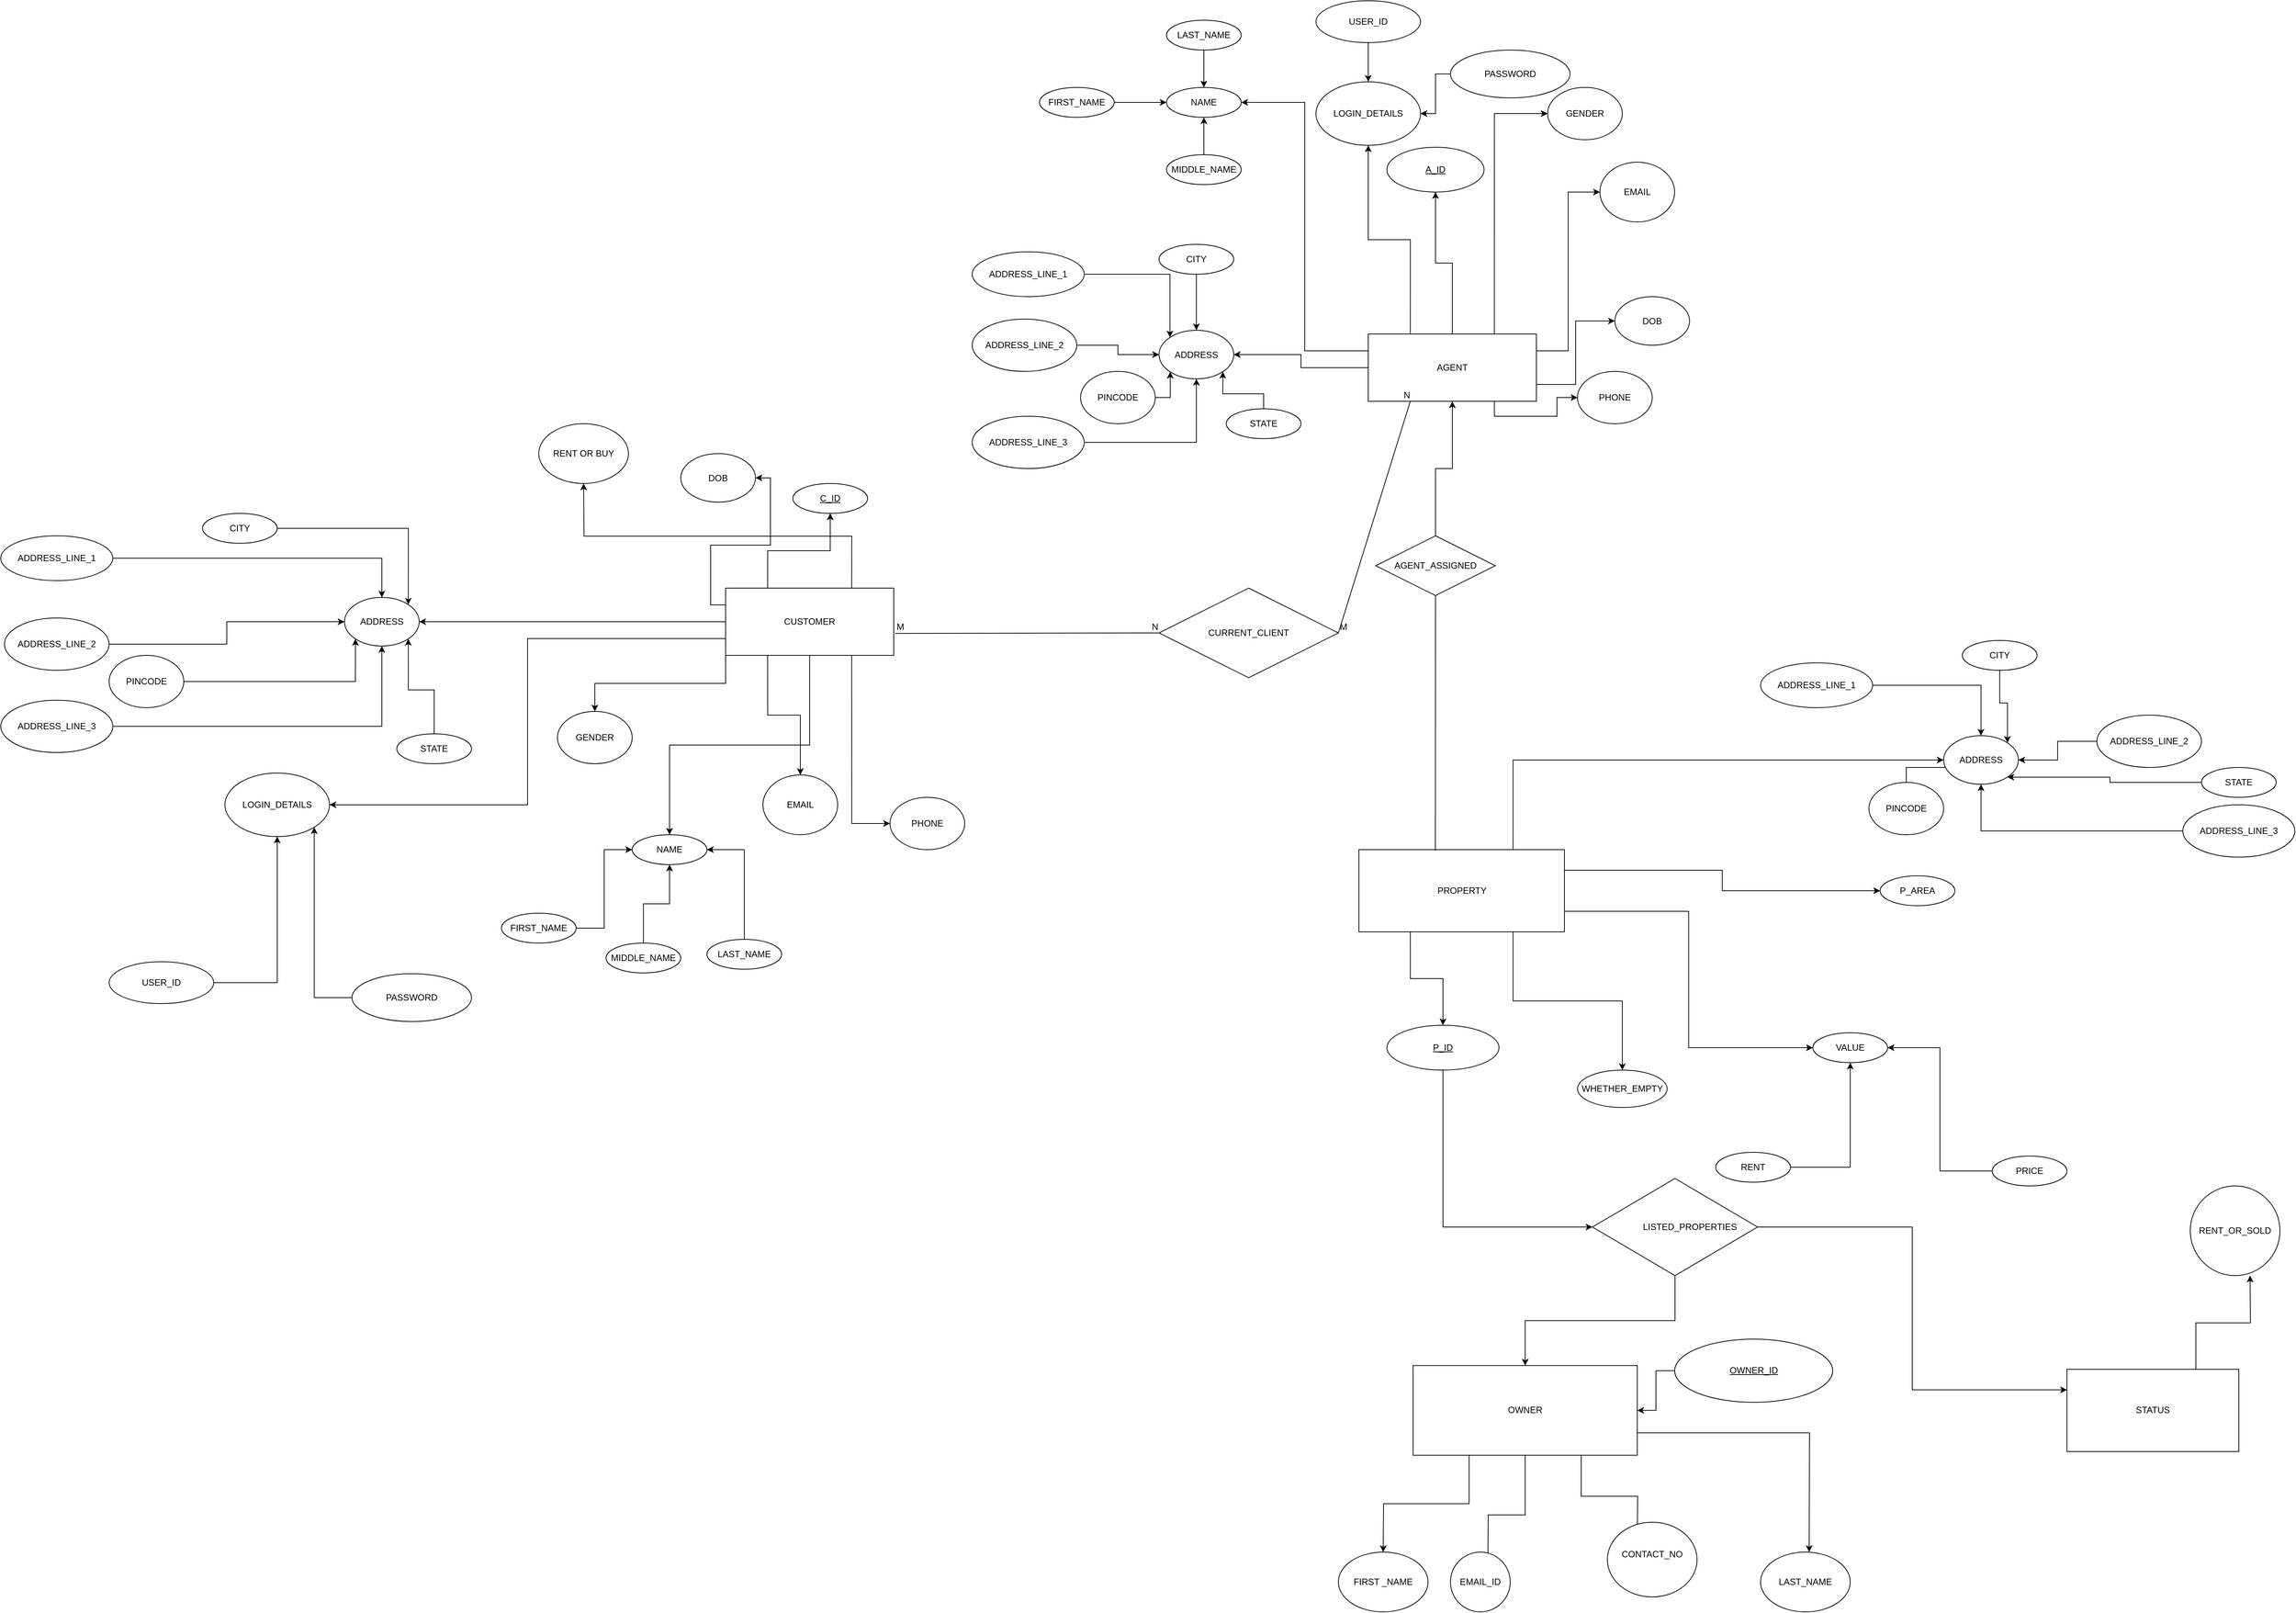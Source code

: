 <mxfile version="21.1.2" type="github">
  <diagram id="R2lEEEUBdFMjLlhIrx00" name="Page-1">
    <mxGraphModel dx="2764" dy="1550" grid="1" gridSize="10" guides="1" tooltips="1" connect="1" arrows="1" fold="1" page="1" pageScale="1" pageWidth="1100" pageHeight="850" math="0" shadow="0" extFonts="Permanent Marker^https://fonts.googleapis.com/css?family=Permanent+Marker">
      <root>
        <mxCell id="0" />
        <mxCell id="1" parent="0" />
        <mxCell id="8MgGUc8JVX6JSV-waokn-9" style="edgeStyle=orthogonalEdgeStyle;rounded=0;orthogonalLoop=1;jettySize=auto;html=1;exitX=0.75;exitY=1;exitDx=0;exitDy=0;entryX=0;entryY=0.5;entryDx=0;entryDy=0;" parent="1" source="EXsFiEfPDIInfz-rMbzo-3" target="EXsFiEfPDIInfz-rMbzo-27" edge="1">
          <mxGeometry relative="1" as="geometry" />
        </mxCell>
        <mxCell id="8MgGUc8JVX6JSV-waokn-10" style="edgeStyle=orthogonalEdgeStyle;rounded=0;orthogonalLoop=1;jettySize=auto;html=1;exitX=0.5;exitY=1;exitDx=0;exitDy=0;entryX=0.5;entryY=0;entryDx=0;entryDy=0;" parent="1" source="EXsFiEfPDIInfz-rMbzo-3" target="hYuhblJGg8dOX8Agt1h2-1" edge="1">
          <mxGeometry relative="1" as="geometry" />
        </mxCell>
        <mxCell id="8MgGUc8JVX6JSV-waokn-12" style="edgeStyle=orthogonalEdgeStyle;rounded=0;orthogonalLoop=1;jettySize=auto;html=1;exitX=0.25;exitY=1;exitDx=0;exitDy=0;entryX=0.5;entryY=0;entryDx=0;entryDy=0;" parent="1" source="EXsFiEfPDIInfz-rMbzo-3" target="EXsFiEfPDIInfz-rMbzo-32" edge="1">
          <mxGeometry relative="1" as="geometry" />
        </mxCell>
        <mxCell id="8MgGUc8JVX6JSV-waokn-13" style="edgeStyle=orthogonalEdgeStyle;rounded=0;orthogonalLoop=1;jettySize=auto;html=1;exitX=0;exitY=1;exitDx=0;exitDy=0;" parent="1" source="EXsFiEfPDIInfz-rMbzo-3" target="EXsFiEfPDIInfz-rMbzo-38" edge="1">
          <mxGeometry relative="1" as="geometry" />
        </mxCell>
        <mxCell id="8MgGUc8JVX6JSV-waokn-14" style="edgeStyle=orthogonalEdgeStyle;rounded=0;orthogonalLoop=1;jettySize=auto;html=1;exitX=0;exitY=0.75;exitDx=0;exitDy=0;entryX=1;entryY=0.5;entryDx=0;entryDy=0;" parent="1" source="EXsFiEfPDIInfz-rMbzo-3" target="EXsFiEfPDIInfz-rMbzo-63" edge="1">
          <mxGeometry relative="1" as="geometry" />
        </mxCell>
        <mxCell id="8MgGUc8JVX6JSV-waokn-15" style="edgeStyle=orthogonalEdgeStyle;rounded=0;orthogonalLoop=1;jettySize=auto;html=1;entryX=1;entryY=0.5;entryDx=0;entryDy=0;" parent="1" source="EXsFiEfPDIInfz-rMbzo-3" target="EXsFiEfPDIInfz-rMbzo-44" edge="1">
          <mxGeometry relative="1" as="geometry" />
        </mxCell>
        <mxCell id="8MgGUc8JVX6JSV-waokn-16" style="edgeStyle=orthogonalEdgeStyle;rounded=0;orthogonalLoop=1;jettySize=auto;html=1;exitX=0;exitY=0.25;exitDx=0;exitDy=0;entryX=1;entryY=0.5;entryDx=0;entryDy=0;" parent="1" source="EXsFiEfPDIInfz-rMbzo-3" target="EXsFiEfPDIInfz-rMbzo-28" edge="1">
          <mxGeometry relative="1" as="geometry" />
        </mxCell>
        <mxCell id="8MgGUc8JVX6JSV-waokn-17" style="edgeStyle=orthogonalEdgeStyle;rounded=0;orthogonalLoop=1;jettySize=auto;html=1;exitX=0.25;exitY=0;exitDx=0;exitDy=0;entryX=0.5;entryY=1;entryDx=0;entryDy=0;" parent="1" source="EXsFiEfPDIInfz-rMbzo-3" target="EXsFiEfPDIInfz-rMbzo-45" edge="1">
          <mxGeometry relative="1" as="geometry" />
        </mxCell>
        <mxCell id="t3Xq9TjTE5SwbGCGPuHj-31" style="edgeStyle=orthogonalEdgeStyle;rounded=0;orthogonalLoop=1;jettySize=auto;html=1;exitX=0.75;exitY=0;exitDx=0;exitDy=0;" parent="1" source="EXsFiEfPDIInfz-rMbzo-3" edge="1">
          <mxGeometry relative="1" as="geometry">
            <mxPoint x="-170" y="130" as="targetPoint" />
          </mxGeometry>
        </mxCell>
        <mxCell id="EXsFiEfPDIInfz-rMbzo-3" value="CUSTOMER" style="whiteSpace=wrap;html=1;align=center;" parent="1" vertex="1">
          <mxGeometry x="20" y="270" width="225" height="90" as="geometry" />
        </mxCell>
        <mxCell id="8MgGUc8JVX6JSV-waokn-20" style="edgeStyle=orthogonalEdgeStyle;rounded=0;orthogonalLoop=1;jettySize=auto;html=1;exitX=0;exitY=0.5;exitDx=0;exitDy=0;entryX=1;entryY=0.5;entryDx=0;entryDy=0;" parent="1" source="EXsFiEfPDIInfz-rMbzo-6" target="EXsFiEfPDIInfz-rMbzo-127" edge="1">
          <mxGeometry relative="1" as="geometry" />
        </mxCell>
        <mxCell id="8MgGUc8JVX6JSV-waokn-23" style="edgeStyle=orthogonalEdgeStyle;rounded=0;orthogonalLoop=1;jettySize=auto;html=1;exitX=0.25;exitY=0;exitDx=0;exitDy=0;" parent="1" source="EXsFiEfPDIInfz-rMbzo-6" target="EXsFiEfPDIInfz-rMbzo-137" edge="1">
          <mxGeometry relative="1" as="geometry" />
        </mxCell>
        <mxCell id="8MgGUc8JVX6JSV-waokn-24" style="edgeStyle=orthogonalEdgeStyle;rounded=0;orthogonalLoop=1;jettySize=auto;html=1;exitX=0.5;exitY=0;exitDx=0;exitDy=0;" parent="1" source="EXsFiEfPDIInfz-rMbzo-6" target="EXsFiEfPDIInfz-rMbzo-105" edge="1">
          <mxGeometry relative="1" as="geometry" />
        </mxCell>
        <mxCell id="8MgGUc8JVX6JSV-waokn-25" style="edgeStyle=orthogonalEdgeStyle;rounded=0;orthogonalLoop=1;jettySize=auto;html=1;exitX=0.75;exitY=0;exitDx=0;exitDy=0;entryX=0;entryY=0.5;entryDx=0;entryDy=0;" parent="1" source="EXsFiEfPDIInfz-rMbzo-6" target="EXsFiEfPDIInfz-rMbzo-72" edge="1">
          <mxGeometry relative="1" as="geometry" />
        </mxCell>
        <mxCell id="8MgGUc8JVX6JSV-waokn-26" style="edgeStyle=orthogonalEdgeStyle;rounded=0;orthogonalLoop=1;jettySize=auto;html=1;exitX=1;exitY=0.25;exitDx=0;exitDy=0;entryX=0;entryY=0.5;entryDx=0;entryDy=0;" parent="1" source="EXsFiEfPDIInfz-rMbzo-6" target="EXsFiEfPDIInfz-rMbzo-71" edge="1">
          <mxGeometry relative="1" as="geometry" />
        </mxCell>
        <mxCell id="8MgGUc8JVX6JSV-waokn-27" style="edgeStyle=orthogonalEdgeStyle;rounded=0;orthogonalLoop=1;jettySize=auto;html=1;exitX=1;exitY=0.75;exitDx=0;exitDy=0;entryX=0;entryY=0.5;entryDx=0;entryDy=0;" parent="1" source="EXsFiEfPDIInfz-rMbzo-6" target="EXsFiEfPDIInfz-rMbzo-73" edge="1">
          <mxGeometry relative="1" as="geometry" />
        </mxCell>
        <mxCell id="8MgGUc8JVX6JSV-waokn-28" style="edgeStyle=orthogonalEdgeStyle;rounded=0;orthogonalLoop=1;jettySize=auto;html=1;exitX=0.75;exitY=1;exitDx=0;exitDy=0;entryX=0;entryY=0.5;entryDx=0;entryDy=0;" parent="1" source="EXsFiEfPDIInfz-rMbzo-6" target="hYuhblJGg8dOX8Agt1h2-26" edge="1">
          <mxGeometry relative="1" as="geometry" />
        </mxCell>
        <mxCell id="8MgGUc8JVX6JSV-waokn-30" style="edgeStyle=orthogonalEdgeStyle;rounded=0;orthogonalLoop=1;jettySize=auto;html=1;exitX=0;exitY=0.25;exitDx=0;exitDy=0;entryX=1;entryY=0.5;entryDx=0;entryDy=0;" parent="1" source="EXsFiEfPDIInfz-rMbzo-6" target="hYuhblJGg8dOX8Agt1h2-16" edge="1">
          <mxGeometry relative="1" as="geometry" />
        </mxCell>
        <mxCell id="EXsFiEfPDIInfz-rMbzo-6" value="AGENT" style="whiteSpace=wrap;html=1;align=center;" parent="1" vertex="1">
          <mxGeometry x="880" y="-70" width="225" height="90" as="geometry" />
        </mxCell>
        <mxCell id="8MgGUc8JVX6JSV-waokn-4" style="edgeStyle=orthogonalEdgeStyle;rounded=0;orthogonalLoop=1;jettySize=auto;html=1;exitX=1;exitY=0.25;exitDx=0;exitDy=0;entryX=0;entryY=0.5;entryDx=0;entryDy=0;" parent="1" source="EXsFiEfPDIInfz-rMbzo-11" target="EXsFiEfPDIInfz-rMbzo-70" edge="1">
          <mxGeometry relative="1" as="geometry" />
        </mxCell>
        <mxCell id="8MgGUc8JVX6JSV-waokn-5" style="edgeStyle=orthogonalEdgeStyle;rounded=0;orthogonalLoop=1;jettySize=auto;html=1;exitX=0.75;exitY=1;exitDx=0;exitDy=0;entryX=0.5;entryY=0;entryDx=0;entryDy=0;" parent="1" source="EXsFiEfPDIInfz-rMbzo-11" target="hYuhblJGg8dOX8Agt1h2-28" edge="1">
          <mxGeometry relative="1" as="geometry" />
        </mxCell>
        <mxCell id="8MgGUc8JVX6JSV-waokn-6" style="edgeStyle=orthogonalEdgeStyle;rounded=0;orthogonalLoop=1;jettySize=auto;html=1;exitX=0.25;exitY=1;exitDx=0;exitDy=0;entryX=0.5;entryY=0;entryDx=0;entryDy=0;" parent="1" source="EXsFiEfPDIInfz-rMbzo-11" target="EXsFiEfPDIInfz-rMbzo-102" edge="1">
          <mxGeometry relative="1" as="geometry" />
        </mxCell>
        <mxCell id="8MgGUc8JVX6JSV-waokn-7" style="edgeStyle=orthogonalEdgeStyle;rounded=0;orthogonalLoop=1;jettySize=auto;html=1;exitX=1;exitY=0.75;exitDx=0;exitDy=0;entryX=0;entryY=0.5;entryDx=0;entryDy=0;" parent="1" source="EXsFiEfPDIInfz-rMbzo-11" target="EXsFiEfPDIInfz-rMbzo-96" edge="1">
          <mxGeometry relative="1" as="geometry" />
        </mxCell>
        <mxCell id="8MgGUc8JVX6JSV-waokn-18" style="edgeStyle=orthogonalEdgeStyle;rounded=0;orthogonalLoop=1;jettySize=auto;html=1;exitX=0.75;exitY=0;exitDx=0;exitDy=0;entryX=0;entryY=0.5;entryDx=0;entryDy=0;" parent="1" source="EXsFiEfPDIInfz-rMbzo-11" target="EXsFiEfPDIInfz-rMbzo-81" edge="1">
          <mxGeometry relative="1" as="geometry" />
        </mxCell>
        <mxCell id="EXsFiEfPDIInfz-rMbzo-11" value="PROPERTY" style="whiteSpace=wrap;html=1;align=center;" parent="1" vertex="1">
          <mxGeometry x="867.5" y="620" width="275" height="110" as="geometry" />
        </mxCell>
        <mxCell id="EXsFiEfPDIInfz-rMbzo-27" value="PHONE" style="ellipse;whiteSpace=wrap;html=1;align=center;" parent="1" vertex="1">
          <mxGeometry x="240" y="550" width="100" height="70" as="geometry" />
        </mxCell>
        <mxCell id="EXsFiEfPDIInfz-rMbzo-28" value="DOB" style="ellipse;whiteSpace=wrap;html=1;align=center;" parent="1" vertex="1">
          <mxGeometry x="-40" y="90" width="100" height="65" as="geometry" />
        </mxCell>
        <mxCell id="EXsFiEfPDIInfz-rMbzo-32" value="EMAIL" style="ellipse;whiteSpace=wrap;html=1;align=center;" parent="1" vertex="1">
          <mxGeometry x="70" y="520" width="100" height="80" as="geometry" />
        </mxCell>
        <mxCell id="EXsFiEfPDIInfz-rMbzo-34" style="edgeStyle=orthogonalEdgeStyle;rounded=0;orthogonalLoop=1;jettySize=auto;html=1;entryX=0;entryY=1;entryDx=0;entryDy=0;" parent="1" source="EXsFiEfPDIInfz-rMbzo-33" target="EXsFiEfPDIInfz-rMbzo-44" edge="1">
          <mxGeometry relative="1" as="geometry" />
        </mxCell>
        <mxCell id="EXsFiEfPDIInfz-rMbzo-33" value="PINCODE" style="ellipse;whiteSpace=wrap;html=1;align=center;" parent="1" vertex="1">
          <mxGeometry x="-805" y="360" width="100" height="70" as="geometry" />
        </mxCell>
        <mxCell id="EXsFiEfPDIInfz-rMbzo-38" value="GENDER" style="ellipse;whiteSpace=wrap;html=1;align=center;" parent="1" vertex="1">
          <mxGeometry x="-205" y="435" width="100" height="70" as="geometry" />
        </mxCell>
        <mxCell id="EXsFiEfPDIInfz-rMbzo-61" style="edgeStyle=orthogonalEdgeStyle;rounded=0;orthogonalLoop=1;jettySize=auto;html=1;entryX=1;entryY=0;entryDx=0;entryDy=0;" parent="1" source="EXsFiEfPDIInfz-rMbzo-43" target="EXsFiEfPDIInfz-rMbzo-44" edge="1">
          <mxGeometry relative="1" as="geometry" />
        </mxCell>
        <mxCell id="EXsFiEfPDIInfz-rMbzo-43" value="CITY" style="ellipse;whiteSpace=wrap;html=1;align=center;" parent="1" vertex="1">
          <mxGeometry x="-680" y="170" width="100" height="40" as="geometry" />
        </mxCell>
        <mxCell id="EXsFiEfPDIInfz-rMbzo-44" value="ADDRESS" style="ellipse;whiteSpace=wrap;html=1;align=center;" parent="1" vertex="1">
          <mxGeometry x="-490" y="282.5" width="100" height="65" as="geometry" />
        </mxCell>
        <mxCell id="EXsFiEfPDIInfz-rMbzo-45" value="C_ID" style="ellipse;whiteSpace=wrap;html=1;align=center;fontStyle=4;" parent="1" vertex="1">
          <mxGeometry x="110" y="130" width="100" height="40" as="geometry" />
        </mxCell>
        <mxCell id="EXsFiEfPDIInfz-rMbzo-55" style="edgeStyle=orthogonalEdgeStyle;rounded=0;orthogonalLoop=1;jettySize=auto;html=1;entryX=0.5;entryY=1;entryDx=0;entryDy=0;" parent="1" source="EXsFiEfPDIInfz-rMbzo-51" target="EXsFiEfPDIInfz-rMbzo-44" edge="1">
          <mxGeometry relative="1" as="geometry" />
        </mxCell>
        <mxCell id="EXsFiEfPDIInfz-rMbzo-51" value="ADDRESS_LINE_3" style="ellipse;whiteSpace=wrap;html=1;align=center;" parent="1" vertex="1">
          <mxGeometry x="-950" y="420" width="150" height="70" as="geometry" />
        </mxCell>
        <mxCell id="EXsFiEfPDIInfz-rMbzo-54" style="edgeStyle=orthogonalEdgeStyle;rounded=0;orthogonalLoop=1;jettySize=auto;html=1;exitX=1;exitY=0.5;exitDx=0;exitDy=0;entryX=0;entryY=0.5;entryDx=0;entryDy=0;" parent="1" source="EXsFiEfPDIInfz-rMbzo-52" target="EXsFiEfPDIInfz-rMbzo-44" edge="1">
          <mxGeometry relative="1" as="geometry" />
        </mxCell>
        <mxCell id="EXsFiEfPDIInfz-rMbzo-52" value="ADDRESS_LINE_2" style="ellipse;whiteSpace=wrap;html=1;align=center;" parent="1" vertex="1">
          <mxGeometry x="-945" y="310" width="140" height="70" as="geometry" />
        </mxCell>
        <mxCell id="EXsFiEfPDIInfz-rMbzo-56" style="edgeStyle=orthogonalEdgeStyle;rounded=0;orthogonalLoop=1;jettySize=auto;html=1;entryX=0.5;entryY=0;entryDx=0;entryDy=0;" parent="1" source="EXsFiEfPDIInfz-rMbzo-53" target="EXsFiEfPDIInfz-rMbzo-44" edge="1">
          <mxGeometry relative="1" as="geometry" />
        </mxCell>
        <mxCell id="EXsFiEfPDIInfz-rMbzo-53" value="ADDRESS_LINE_1" style="ellipse;whiteSpace=wrap;html=1;align=center;" parent="1" vertex="1">
          <mxGeometry x="-950" y="200" width="150" height="60" as="geometry" />
        </mxCell>
        <mxCell id="EXsFiEfPDIInfz-rMbzo-62" style="edgeStyle=orthogonalEdgeStyle;rounded=0;orthogonalLoop=1;jettySize=auto;html=1;entryX=1;entryY=1;entryDx=0;entryDy=0;" parent="1" source="EXsFiEfPDIInfz-rMbzo-57" target="EXsFiEfPDIInfz-rMbzo-44" edge="1">
          <mxGeometry relative="1" as="geometry" />
        </mxCell>
        <mxCell id="EXsFiEfPDIInfz-rMbzo-57" value="STATE" style="ellipse;whiteSpace=wrap;html=1;align=center;" parent="1" vertex="1">
          <mxGeometry x="-420" y="465" width="100" height="40" as="geometry" />
        </mxCell>
        <mxCell id="EXsFiEfPDIInfz-rMbzo-63" value="LOGIN_DETAILS" style="ellipse;whiteSpace=wrap;html=1;align=center;" parent="1" vertex="1">
          <mxGeometry x="-650" y="517.5" width="140" height="85" as="geometry" />
        </mxCell>
        <mxCell id="EXsFiEfPDIInfz-rMbzo-69" style="edgeStyle=orthogonalEdgeStyle;rounded=0;orthogonalLoop=1;jettySize=auto;html=1;entryX=1;entryY=1;entryDx=0;entryDy=0;" parent="1" source="EXsFiEfPDIInfz-rMbzo-66" target="EXsFiEfPDIInfz-rMbzo-63" edge="1">
          <mxGeometry relative="1" as="geometry" />
        </mxCell>
        <mxCell id="EXsFiEfPDIInfz-rMbzo-66" value="PASSWORD" style="ellipse;whiteSpace=wrap;html=1;align=center;" parent="1" vertex="1">
          <mxGeometry x="-480" y="786" width="160" height="64" as="geometry" />
        </mxCell>
        <mxCell id="EXsFiEfPDIInfz-rMbzo-68" style="edgeStyle=orthogonalEdgeStyle;rounded=0;orthogonalLoop=1;jettySize=auto;html=1;" parent="1" source="EXsFiEfPDIInfz-rMbzo-67" target="EXsFiEfPDIInfz-rMbzo-63" edge="1">
          <mxGeometry relative="1" as="geometry" />
        </mxCell>
        <mxCell id="EXsFiEfPDIInfz-rMbzo-67" value="USER_ID" style="ellipse;whiteSpace=wrap;html=1;align=center;" parent="1" vertex="1">
          <mxGeometry x="-805" y="770" width="140" height="56" as="geometry" />
        </mxCell>
        <mxCell id="EXsFiEfPDIInfz-rMbzo-70" value="P_AREA" style="ellipse;whiteSpace=wrap;html=1;align=center;" parent="1" vertex="1">
          <mxGeometry x="1565" y="655" width="100" height="40" as="geometry" />
        </mxCell>
        <mxCell id="EXsFiEfPDIInfz-rMbzo-71" value="EMAIL" style="ellipse;whiteSpace=wrap;html=1;align=center;" parent="1" vertex="1">
          <mxGeometry x="1190" y="-300" width="100" height="80" as="geometry" />
        </mxCell>
        <mxCell id="EXsFiEfPDIInfz-rMbzo-72" value="GENDER" style="ellipse;whiteSpace=wrap;html=1;align=center;" parent="1" vertex="1">
          <mxGeometry x="1120" y="-400" width="100" height="70" as="geometry" />
        </mxCell>
        <mxCell id="EXsFiEfPDIInfz-rMbzo-73" value="DOB" style="ellipse;whiteSpace=wrap;html=1;align=center;" parent="1" vertex="1">
          <mxGeometry x="1210" y="-120" width="100" height="65" as="geometry" />
        </mxCell>
        <mxCell id="EXsFiEfPDIInfz-rMbzo-77" style="edgeStyle=orthogonalEdgeStyle;rounded=0;orthogonalLoop=1;jettySize=auto;html=1;entryX=0;entryY=1;entryDx=0;entryDy=0;" parent="1" source="EXsFiEfPDIInfz-rMbzo-78" target="EXsFiEfPDIInfz-rMbzo-81" edge="1">
          <mxGeometry relative="1" as="geometry" />
        </mxCell>
        <mxCell id="EXsFiEfPDIInfz-rMbzo-78" value="PINCODE" style="ellipse;whiteSpace=wrap;html=1;align=center;" parent="1" vertex="1">
          <mxGeometry x="1550" y="530" width="100" height="70" as="geometry" />
        </mxCell>
        <mxCell id="EXsFiEfPDIInfz-rMbzo-79" style="edgeStyle=orthogonalEdgeStyle;rounded=0;orthogonalLoop=1;jettySize=auto;html=1;entryX=1;entryY=0;entryDx=0;entryDy=0;" parent="1" source="EXsFiEfPDIInfz-rMbzo-80" target="EXsFiEfPDIInfz-rMbzo-81" edge="1">
          <mxGeometry relative="1" as="geometry" />
        </mxCell>
        <mxCell id="EXsFiEfPDIInfz-rMbzo-80" value="CITY" style="ellipse;whiteSpace=wrap;html=1;align=center;" parent="1" vertex="1">
          <mxGeometry x="1675" y="340" width="100" height="40" as="geometry" />
        </mxCell>
        <mxCell id="EXsFiEfPDIInfz-rMbzo-81" value="ADDRESS" style="ellipse;whiteSpace=wrap;html=1;align=center;" parent="1" vertex="1">
          <mxGeometry x="1650" y="467.5" width="100" height="65" as="geometry" />
        </mxCell>
        <mxCell id="EXsFiEfPDIInfz-rMbzo-82" style="edgeStyle=orthogonalEdgeStyle;rounded=0;orthogonalLoop=1;jettySize=auto;html=1;entryX=0.5;entryY=1;entryDx=0;entryDy=0;" parent="1" source="EXsFiEfPDIInfz-rMbzo-83" target="EXsFiEfPDIInfz-rMbzo-81" edge="1">
          <mxGeometry relative="1" as="geometry" />
        </mxCell>
        <mxCell id="EXsFiEfPDIInfz-rMbzo-83" value="ADDRESS_LINE_3" style="ellipse;whiteSpace=wrap;html=1;align=center;" parent="1" vertex="1">
          <mxGeometry x="1970" y="560" width="150" height="70" as="geometry" />
        </mxCell>
        <mxCell id="EXsFiEfPDIInfz-rMbzo-94" style="edgeStyle=orthogonalEdgeStyle;rounded=0;orthogonalLoop=1;jettySize=auto;html=1;" parent="1" source="EXsFiEfPDIInfz-rMbzo-85" target="EXsFiEfPDIInfz-rMbzo-81" edge="1">
          <mxGeometry relative="1" as="geometry" />
        </mxCell>
        <mxCell id="EXsFiEfPDIInfz-rMbzo-85" value="ADDRESS_LINE_2" style="ellipse;whiteSpace=wrap;html=1;align=center;" parent="1" vertex="1">
          <mxGeometry x="1855" y="440" width="140" height="70" as="geometry" />
        </mxCell>
        <mxCell id="EXsFiEfPDIInfz-rMbzo-86" style="edgeStyle=orthogonalEdgeStyle;rounded=0;orthogonalLoop=1;jettySize=auto;html=1;entryX=0.5;entryY=0;entryDx=0;entryDy=0;" parent="1" source="EXsFiEfPDIInfz-rMbzo-87" target="EXsFiEfPDIInfz-rMbzo-81" edge="1">
          <mxGeometry relative="1" as="geometry" />
        </mxCell>
        <mxCell id="EXsFiEfPDIInfz-rMbzo-87" value="ADDRESS_LINE_1" style="ellipse;whiteSpace=wrap;html=1;align=center;" parent="1" vertex="1">
          <mxGeometry x="1405" y="370" width="150" height="60" as="geometry" />
        </mxCell>
        <mxCell id="EXsFiEfPDIInfz-rMbzo-88" style="edgeStyle=orthogonalEdgeStyle;rounded=0;orthogonalLoop=1;jettySize=auto;html=1;entryX=1;entryY=1;entryDx=0;entryDy=0;" parent="1" source="EXsFiEfPDIInfz-rMbzo-89" target="EXsFiEfPDIInfz-rMbzo-81" edge="1">
          <mxGeometry relative="1" as="geometry" />
        </mxCell>
        <mxCell id="EXsFiEfPDIInfz-rMbzo-89" value="STATE" style="ellipse;whiteSpace=wrap;html=1;align=center;" parent="1" vertex="1">
          <mxGeometry x="1995" y="510" width="100" height="40" as="geometry" />
        </mxCell>
        <mxCell id="EXsFiEfPDIInfz-rMbzo-96" value="VALUE" style="ellipse;whiteSpace=wrap;html=1;align=center;" parent="1" vertex="1">
          <mxGeometry x="1475" y="865" width="100" height="40" as="geometry" />
        </mxCell>
        <mxCell id="EXsFiEfPDIInfz-rMbzo-100" style="edgeStyle=orthogonalEdgeStyle;rounded=0;orthogonalLoop=1;jettySize=auto;html=1;entryX=0.5;entryY=1;entryDx=0;entryDy=0;" parent="1" source="EXsFiEfPDIInfz-rMbzo-98" target="EXsFiEfPDIInfz-rMbzo-96" edge="1">
          <mxGeometry relative="1" as="geometry" />
        </mxCell>
        <mxCell id="EXsFiEfPDIInfz-rMbzo-98" value="RENT" style="ellipse;whiteSpace=wrap;html=1;align=center;" parent="1" vertex="1">
          <mxGeometry x="1345" y="1025" width="100" height="40" as="geometry" />
        </mxCell>
        <mxCell id="EXsFiEfPDIInfz-rMbzo-101" style="edgeStyle=orthogonalEdgeStyle;rounded=0;orthogonalLoop=1;jettySize=auto;html=1;entryX=1;entryY=0.5;entryDx=0;entryDy=0;" parent="1" source="EXsFiEfPDIInfz-rMbzo-99" target="EXsFiEfPDIInfz-rMbzo-96" edge="1">
          <mxGeometry relative="1" as="geometry" />
        </mxCell>
        <mxCell id="EXsFiEfPDIInfz-rMbzo-99" value="PRICE" style="ellipse;whiteSpace=wrap;html=1;align=center;" parent="1" vertex="1">
          <mxGeometry x="1715" y="1030" width="100" height="40" as="geometry" />
        </mxCell>
        <mxCell id="t3Xq9TjTE5SwbGCGPuHj-29" style="edgeStyle=orthogonalEdgeStyle;rounded=0;orthogonalLoop=1;jettySize=auto;html=1;exitX=0.5;exitY=1;exitDx=0;exitDy=0;entryX=0;entryY=0.5;entryDx=0;entryDy=0;" parent="1" source="EXsFiEfPDIInfz-rMbzo-102" target="t3Xq9TjTE5SwbGCGPuHj-28" edge="1">
          <mxGeometry relative="1" as="geometry" />
        </mxCell>
        <mxCell id="EXsFiEfPDIInfz-rMbzo-102" value="P_ID" style="ellipse;whiteSpace=wrap;html=1;align=center;fontStyle=4;" parent="1" vertex="1">
          <mxGeometry x="905" y="855" width="150" height="60" as="geometry" />
        </mxCell>
        <mxCell id="EXsFiEfPDIInfz-rMbzo-105" value="A_ID" style="ellipse;whiteSpace=wrap;html=1;align=center;fontStyle=4;" parent="1" vertex="1">
          <mxGeometry x="905" y="-320" width="130" height="60" as="geometry" />
        </mxCell>
        <mxCell id="EXsFiEfPDIInfz-rMbzo-123" style="edgeStyle=orthogonalEdgeStyle;rounded=0;orthogonalLoop=1;jettySize=auto;html=1;entryX=0;entryY=1;entryDx=0;entryDy=0;" parent="1" source="EXsFiEfPDIInfz-rMbzo-124" target="EXsFiEfPDIInfz-rMbzo-127" edge="1">
          <mxGeometry relative="1" as="geometry" />
        </mxCell>
        <mxCell id="EXsFiEfPDIInfz-rMbzo-124" value="PINCODE" style="ellipse;whiteSpace=wrap;html=1;align=center;" parent="1" vertex="1">
          <mxGeometry x="495" y="-20" width="100" height="70" as="geometry" />
        </mxCell>
        <mxCell id="EXsFiEfPDIInfz-rMbzo-125" style="edgeStyle=orthogonalEdgeStyle;rounded=0;orthogonalLoop=1;jettySize=auto;html=1;entryX=0.5;entryY=0;entryDx=0;entryDy=0;" parent="1" source="EXsFiEfPDIInfz-rMbzo-126" target="EXsFiEfPDIInfz-rMbzo-127" edge="1">
          <mxGeometry relative="1" as="geometry" />
        </mxCell>
        <mxCell id="EXsFiEfPDIInfz-rMbzo-126" value="CITY" style="ellipse;whiteSpace=wrap;html=1;align=center;" parent="1" vertex="1">
          <mxGeometry x="600" y="-190" width="100" height="40" as="geometry" />
        </mxCell>
        <mxCell id="EXsFiEfPDIInfz-rMbzo-127" value="ADDRESS" style="ellipse;whiteSpace=wrap;html=1;align=center;" parent="1" vertex="1">
          <mxGeometry x="600" y="-75" width="100" height="65" as="geometry" />
        </mxCell>
        <mxCell id="EXsFiEfPDIInfz-rMbzo-128" style="edgeStyle=orthogonalEdgeStyle;rounded=0;orthogonalLoop=1;jettySize=auto;html=1;entryX=0.5;entryY=1;entryDx=0;entryDy=0;" parent="1" source="EXsFiEfPDIInfz-rMbzo-129" target="EXsFiEfPDIInfz-rMbzo-127" edge="1">
          <mxGeometry relative="1" as="geometry" />
        </mxCell>
        <mxCell id="EXsFiEfPDIInfz-rMbzo-129" value="ADDRESS_LINE_3" style="ellipse;whiteSpace=wrap;html=1;align=center;" parent="1" vertex="1">
          <mxGeometry x="350" y="40" width="150" height="70" as="geometry" />
        </mxCell>
        <mxCell id="EXsFiEfPDIInfz-rMbzo-130" style="edgeStyle=orthogonalEdgeStyle;rounded=0;orthogonalLoop=1;jettySize=auto;html=1;exitX=1;exitY=0.5;exitDx=0;exitDy=0;entryX=0;entryY=0.5;entryDx=0;entryDy=0;" parent="1" source="EXsFiEfPDIInfz-rMbzo-131" target="EXsFiEfPDIInfz-rMbzo-127" edge="1">
          <mxGeometry relative="1" as="geometry" />
        </mxCell>
        <mxCell id="EXsFiEfPDIInfz-rMbzo-131" value="ADDRESS_LINE_2" style="ellipse;whiteSpace=wrap;html=1;align=center;" parent="1" vertex="1">
          <mxGeometry x="350" y="-90" width="140" height="70" as="geometry" />
        </mxCell>
        <mxCell id="EXsFiEfPDIInfz-rMbzo-132" style="edgeStyle=orthogonalEdgeStyle;rounded=0;orthogonalLoop=1;jettySize=auto;html=1;entryX=0;entryY=0;entryDx=0;entryDy=0;" parent="1" source="EXsFiEfPDIInfz-rMbzo-133" target="EXsFiEfPDIInfz-rMbzo-127" edge="1">
          <mxGeometry relative="1" as="geometry" />
        </mxCell>
        <mxCell id="EXsFiEfPDIInfz-rMbzo-133" value="ADDRESS_LINE_1" style="ellipse;whiteSpace=wrap;html=1;align=center;" parent="1" vertex="1">
          <mxGeometry x="350" y="-180" width="150" height="60" as="geometry" />
        </mxCell>
        <mxCell id="EXsFiEfPDIInfz-rMbzo-134" style="edgeStyle=orthogonalEdgeStyle;rounded=0;orthogonalLoop=1;jettySize=auto;html=1;entryX=1;entryY=1;entryDx=0;entryDy=0;" parent="1" source="EXsFiEfPDIInfz-rMbzo-135" target="EXsFiEfPDIInfz-rMbzo-127" edge="1">
          <mxGeometry relative="1" as="geometry" />
        </mxCell>
        <mxCell id="EXsFiEfPDIInfz-rMbzo-135" value="STATE" style="ellipse;whiteSpace=wrap;html=1;align=center;" parent="1" vertex="1">
          <mxGeometry x="690" y="30" width="100" height="40" as="geometry" />
        </mxCell>
        <mxCell id="EXsFiEfPDIInfz-rMbzo-137" value="LOGIN_DETAILS" style="ellipse;whiteSpace=wrap;html=1;align=center;" parent="1" vertex="1">
          <mxGeometry x="810" y="-407.5" width="140" height="85" as="geometry" />
        </mxCell>
        <mxCell id="EXsFiEfPDIInfz-rMbzo-138" style="edgeStyle=orthogonalEdgeStyle;rounded=0;orthogonalLoop=1;jettySize=auto;html=1;entryX=1;entryY=0.5;entryDx=0;entryDy=0;" parent="1" source="EXsFiEfPDIInfz-rMbzo-139" target="EXsFiEfPDIInfz-rMbzo-137" edge="1">
          <mxGeometry relative="1" as="geometry" />
        </mxCell>
        <mxCell id="EXsFiEfPDIInfz-rMbzo-139" value="PASSWORD" style="ellipse;whiteSpace=wrap;html=1;align=center;" parent="1" vertex="1">
          <mxGeometry x="990" y="-450" width="160" height="64" as="geometry" />
        </mxCell>
        <mxCell id="EXsFiEfPDIInfz-rMbzo-140" style="edgeStyle=orthogonalEdgeStyle;rounded=0;orthogonalLoop=1;jettySize=auto;html=1;" parent="1" source="EXsFiEfPDIInfz-rMbzo-141" target="EXsFiEfPDIInfz-rMbzo-137" edge="1">
          <mxGeometry relative="1" as="geometry" />
        </mxCell>
        <mxCell id="EXsFiEfPDIInfz-rMbzo-141" value="USER_ID" style="ellipse;whiteSpace=wrap;html=1;align=center;" parent="1" vertex="1">
          <mxGeometry x="810" y="-516" width="140" height="56" as="geometry" />
        </mxCell>
        <mxCell id="hYuhblJGg8dOX8Agt1h2-1" value="NAME" style="ellipse;whiteSpace=wrap;html=1;align=center;" parent="1" vertex="1">
          <mxGeometry x="-105" y="600" width="100" height="40" as="geometry" />
        </mxCell>
        <mxCell id="hYuhblJGg8dOX8Agt1h2-6" style="edgeStyle=orthogonalEdgeStyle;rounded=0;orthogonalLoop=1;jettySize=auto;html=1;entryX=0;entryY=0.5;entryDx=0;entryDy=0;" parent="1" source="hYuhblJGg8dOX8Agt1h2-3" target="hYuhblJGg8dOX8Agt1h2-1" edge="1">
          <mxGeometry relative="1" as="geometry" />
        </mxCell>
        <mxCell id="hYuhblJGg8dOX8Agt1h2-3" value="FIRST_NAME" style="ellipse;whiteSpace=wrap;html=1;align=center;" parent="1" vertex="1">
          <mxGeometry x="-280" y="705" width="100" height="40" as="geometry" />
        </mxCell>
        <mxCell id="hYuhblJGg8dOX8Agt1h2-8" style="edgeStyle=orthogonalEdgeStyle;rounded=0;orthogonalLoop=1;jettySize=auto;html=1;entryX=1;entryY=0.5;entryDx=0;entryDy=0;" parent="1" source="hYuhblJGg8dOX8Agt1h2-4" target="hYuhblJGg8dOX8Agt1h2-1" edge="1">
          <mxGeometry relative="1" as="geometry" />
        </mxCell>
        <mxCell id="hYuhblJGg8dOX8Agt1h2-4" value="LAST_NAME" style="ellipse;whiteSpace=wrap;html=1;align=center;" parent="1" vertex="1">
          <mxGeometry x="-5" y="740" width="100" height="40" as="geometry" />
        </mxCell>
        <mxCell id="hYuhblJGg8dOX8Agt1h2-7" style="edgeStyle=orthogonalEdgeStyle;rounded=0;orthogonalLoop=1;jettySize=auto;html=1;" parent="1" source="hYuhblJGg8dOX8Agt1h2-5" target="hYuhblJGg8dOX8Agt1h2-1" edge="1">
          <mxGeometry relative="1" as="geometry" />
        </mxCell>
        <mxCell id="hYuhblJGg8dOX8Agt1h2-5" value="MIDDLE_NAME" style="ellipse;whiteSpace=wrap;html=1;align=center;" parent="1" vertex="1">
          <mxGeometry x="-140" y="745" width="100" height="40" as="geometry" />
        </mxCell>
        <mxCell id="hYuhblJGg8dOX8Agt1h2-16" value="NAME" style="ellipse;whiteSpace=wrap;html=1;align=center;" parent="1" vertex="1">
          <mxGeometry x="610" y="-400" width="100" height="40" as="geometry" />
        </mxCell>
        <mxCell id="hYuhblJGg8dOX8Agt1h2-17" style="edgeStyle=orthogonalEdgeStyle;rounded=0;orthogonalLoop=1;jettySize=auto;html=1;entryX=0;entryY=0.5;entryDx=0;entryDy=0;" parent="1" source="hYuhblJGg8dOX8Agt1h2-18" target="hYuhblJGg8dOX8Agt1h2-16" edge="1">
          <mxGeometry relative="1" as="geometry" />
        </mxCell>
        <mxCell id="hYuhblJGg8dOX8Agt1h2-18" value="FIRST_NAME" style="ellipse;whiteSpace=wrap;html=1;align=center;" parent="1" vertex="1">
          <mxGeometry x="440" y="-400" width="100" height="40" as="geometry" />
        </mxCell>
        <mxCell id="hYuhblJGg8dOX8Agt1h2-19" style="edgeStyle=orthogonalEdgeStyle;rounded=0;orthogonalLoop=1;jettySize=auto;html=1;entryX=0.5;entryY=0;entryDx=0;entryDy=0;" parent="1" source="hYuhblJGg8dOX8Agt1h2-20" target="hYuhblJGg8dOX8Agt1h2-16" edge="1">
          <mxGeometry relative="1" as="geometry" />
        </mxCell>
        <mxCell id="hYuhblJGg8dOX8Agt1h2-20" value="LAST_NAME" style="ellipse;whiteSpace=wrap;html=1;align=center;" parent="1" vertex="1">
          <mxGeometry x="610" y="-490" width="100" height="40" as="geometry" />
        </mxCell>
        <mxCell id="hYuhblJGg8dOX8Agt1h2-21" style="edgeStyle=orthogonalEdgeStyle;rounded=0;orthogonalLoop=1;jettySize=auto;html=1;" parent="1" source="hYuhblJGg8dOX8Agt1h2-22" target="hYuhblJGg8dOX8Agt1h2-16" edge="1">
          <mxGeometry relative="1" as="geometry" />
        </mxCell>
        <mxCell id="hYuhblJGg8dOX8Agt1h2-22" value="MIDDLE_NAME" style="ellipse;whiteSpace=wrap;html=1;align=center;" parent="1" vertex="1">
          <mxGeometry x="610" y="-310" width="100" height="40" as="geometry" />
        </mxCell>
        <mxCell id="hYuhblJGg8dOX8Agt1h2-26" value="PHONE" style="ellipse;whiteSpace=wrap;html=1;align=center;" parent="1" vertex="1">
          <mxGeometry x="1160" y="-20" width="100" height="70" as="geometry" />
        </mxCell>
        <mxCell id="hYuhblJGg8dOX8Agt1h2-28" value="WHETHER_EMPTY" style="ellipse;whiteSpace=wrap;html=1;align=center;" parent="1" vertex="1">
          <mxGeometry x="1160" y="915" width="120" height="50" as="geometry" />
        </mxCell>
        <mxCell id="8MgGUc8JVX6JSV-waokn-32" style="edgeStyle=orthogonalEdgeStyle;rounded=0;orthogonalLoop=1;jettySize=auto;html=1;entryX=0.5;entryY=1;entryDx=0;entryDy=0;" parent="1" source="8MgGUc8JVX6JSV-waokn-31" target="EXsFiEfPDIInfz-rMbzo-6" edge="1">
          <mxGeometry relative="1" as="geometry" />
        </mxCell>
        <mxCell id="8MgGUc8JVX6JSV-waokn-31" value="AGENT_ASSIGNED" style="shape=rhombus;perimeter=rhombusPerimeter;whiteSpace=wrap;html=1;align=center;" parent="1" vertex="1">
          <mxGeometry x="890" y="200" width="160" height="80" as="geometry" />
        </mxCell>
        <mxCell id="8MgGUc8JVX6JSV-waokn-35" value="" style="endArrow=none;html=1;rounded=0;entryX=0.5;entryY=1;entryDx=0;entryDy=0;exitX=0.372;exitY=0.012;exitDx=0;exitDy=0;exitPerimeter=0;" parent="1" source="EXsFiEfPDIInfz-rMbzo-11" target="8MgGUc8JVX6JSV-waokn-31" edge="1">
          <mxGeometry relative="1" as="geometry">
            <mxPoint x="970" y="610" as="sourcePoint" />
            <mxPoint x="980" y="290" as="targetPoint" />
          </mxGeometry>
        </mxCell>
        <mxCell id="8MgGUc8JVX6JSV-waokn-36" value="CURRENT_CLIENT" style="shape=rhombus;perimeter=rhombusPerimeter;whiteSpace=wrap;html=1;align=center;" parent="1" vertex="1">
          <mxGeometry x="600" y="270" width="240" height="120" as="geometry" />
        </mxCell>
        <mxCell id="t3Xq9TjTE5SwbGCGPuHj-8" style="edgeStyle=orthogonalEdgeStyle;rounded=0;orthogonalLoop=1;jettySize=auto;html=1;exitX=0.75;exitY=1;exitDx=0;exitDy=0;" parent="1" source="t3Xq9TjTE5SwbGCGPuHj-1" edge="1">
          <mxGeometry relative="1" as="geometry">
            <mxPoint x="1240.0" y="1540" as="targetPoint" />
          </mxGeometry>
        </mxCell>
        <mxCell id="t3Xq9TjTE5SwbGCGPuHj-10" style="edgeStyle=orthogonalEdgeStyle;rounded=0;orthogonalLoop=1;jettySize=auto;html=1;exitX=0.5;exitY=1;exitDx=0;exitDy=0;" parent="1" source="t3Xq9TjTE5SwbGCGPuHj-1" edge="1">
          <mxGeometry relative="1" as="geometry">
            <mxPoint x="1040.0" y="1590" as="targetPoint" />
          </mxGeometry>
        </mxCell>
        <mxCell id="1PC53y9g5sSEgezA252z-2" style="edgeStyle=orthogonalEdgeStyle;rounded=0;orthogonalLoop=1;jettySize=auto;html=1;exitX=0.25;exitY=1;exitDx=0;exitDy=0;" edge="1" parent="1" source="t3Xq9TjTE5SwbGCGPuHj-1">
          <mxGeometry relative="1" as="geometry">
            <mxPoint x="900" y="1560" as="targetPoint" />
          </mxGeometry>
        </mxCell>
        <mxCell id="1PC53y9g5sSEgezA252z-4" style="edgeStyle=orthogonalEdgeStyle;rounded=0;orthogonalLoop=1;jettySize=auto;html=1;exitX=1;exitY=0.75;exitDx=0;exitDy=0;" edge="1" parent="1" source="t3Xq9TjTE5SwbGCGPuHj-1">
          <mxGeometry relative="1" as="geometry">
            <mxPoint x="1470" y="1560" as="targetPoint" />
          </mxGeometry>
        </mxCell>
        <mxCell id="t3Xq9TjTE5SwbGCGPuHj-1" value="OWNER" style="rounded=0;whiteSpace=wrap;html=1;" parent="1" vertex="1">
          <mxGeometry x="940" y="1310.38" width="300" height="120" as="geometry" />
        </mxCell>
        <mxCell id="t3Xq9TjTE5SwbGCGPuHj-9" value="&lt;div&gt;CONTACT_NO&lt;/div&gt;&lt;div&gt;&lt;br&gt;&lt;/div&gt;" style="ellipse;whiteSpace=wrap;html=1;" parent="1" vertex="1">
          <mxGeometry x="1200" y="1520" width="120" height="100" as="geometry" />
        </mxCell>
        <mxCell id="t3Xq9TjTE5SwbGCGPuHj-11" value="EMAIL_ID" style="ellipse;whiteSpace=wrap;html=1;" parent="1" vertex="1">
          <mxGeometry x="990" y="1560" width="80" height="80" as="geometry" />
        </mxCell>
        <mxCell id="t3Xq9TjTE5SwbGCGPuHj-23" style="edgeStyle=orthogonalEdgeStyle;rounded=0;orthogonalLoop=1;jettySize=auto;html=1;exitX=0.75;exitY=0;exitDx=0;exitDy=0;" parent="1" source="t3Xq9TjTE5SwbGCGPuHj-19" edge="1">
          <mxGeometry relative="1" as="geometry">
            <mxPoint x="2060" y="1190" as="targetPoint" />
          </mxGeometry>
        </mxCell>
        <mxCell id="t3Xq9TjTE5SwbGCGPuHj-19" value="STATUS" style="rounded=0;whiteSpace=wrap;html=1;" parent="1" vertex="1">
          <mxGeometry x="1815" y="1315.38" width="230" height="110" as="geometry" />
        </mxCell>
        <mxCell id="t3Xq9TjTE5SwbGCGPuHj-25" value="RENT_OR_SOLD" style="ellipse;whiteSpace=wrap;html=1;" parent="1" vertex="1">
          <mxGeometry x="1980" y="1070" width="120" height="120" as="geometry" />
        </mxCell>
        <mxCell id="t3Xq9TjTE5SwbGCGPuHj-30" style="edgeStyle=orthogonalEdgeStyle;rounded=0;orthogonalLoop=1;jettySize=auto;html=1;exitX=1;exitY=0.5;exitDx=0;exitDy=0;entryX=0;entryY=0.25;entryDx=0;entryDy=0;" parent="1" source="t3Xq9TjTE5SwbGCGPuHj-28" target="t3Xq9TjTE5SwbGCGPuHj-19" edge="1">
          <mxGeometry relative="1" as="geometry" />
        </mxCell>
        <mxCell id="cNdOLAYRQ0SDPxIf8KeR-8" style="edgeStyle=orthogonalEdgeStyle;rounded=0;orthogonalLoop=1;jettySize=auto;html=1;exitX=0.5;exitY=1;exitDx=0;exitDy=0;entryX=0.5;entryY=0;entryDx=0;entryDy=0;" parent="1" source="t3Xq9TjTE5SwbGCGPuHj-28" target="t3Xq9TjTE5SwbGCGPuHj-1" edge="1">
          <mxGeometry relative="1" as="geometry" />
        </mxCell>
        <mxCell id="t3Xq9TjTE5SwbGCGPuHj-28" value="&lt;blockquote style=&quot;margin: 0 0 0 40px; border: none; padding: 0px;&quot;&gt;LISTED_PROPERTIES&lt;/blockquote&gt;" style="rhombus;whiteSpace=wrap;html=1;" parent="1" vertex="1">
          <mxGeometry x="1180" y="1060" width="221" height="130" as="geometry" />
        </mxCell>
        <mxCell id="t3Xq9TjTE5SwbGCGPuHj-32" value="RENT OR BUY" style="ellipse;whiteSpace=wrap;html=1;" parent="1" vertex="1">
          <mxGeometry x="-230" y="50" width="120" height="80" as="geometry" />
        </mxCell>
        <mxCell id="cNdOLAYRQ0SDPxIf8KeR-2" value="" style="endArrow=none;html=1;rounded=0;entryX=0;entryY=0.5;entryDx=0;entryDy=0;exitX=1.008;exitY=0.673;exitDx=0;exitDy=0;exitPerimeter=0;" parent="1" source="EXsFiEfPDIInfz-rMbzo-3" target="8MgGUc8JVX6JSV-waokn-36" edge="1">
          <mxGeometry relative="1" as="geometry">
            <mxPoint x="90" y="329.5" as="sourcePoint" />
            <mxPoint x="250" y="329.5" as="targetPoint" />
          </mxGeometry>
        </mxCell>
        <mxCell id="cNdOLAYRQ0SDPxIf8KeR-3" value="M" style="resizable=0;html=1;align=left;verticalAlign=bottom;" parent="cNdOLAYRQ0SDPxIf8KeR-2" connectable="0" vertex="1">
          <mxGeometry x="-1" relative="1" as="geometry" />
        </mxCell>
        <mxCell id="cNdOLAYRQ0SDPxIf8KeR-4" value="N" style="resizable=0;html=1;align=right;verticalAlign=bottom;" parent="cNdOLAYRQ0SDPxIf8KeR-2" connectable="0" vertex="1">
          <mxGeometry x="1" relative="1" as="geometry" />
        </mxCell>
        <mxCell id="cNdOLAYRQ0SDPxIf8KeR-5" value="" style="endArrow=none;html=1;rounded=0;exitX=1;exitY=0.5;exitDx=0;exitDy=0;entryX=0.25;entryY=1;entryDx=0;entryDy=0;" parent="1" source="8MgGUc8JVX6JSV-waokn-36" target="EXsFiEfPDIInfz-rMbzo-6" edge="1">
          <mxGeometry relative="1" as="geometry">
            <mxPoint x="707.5" y="329.5" as="sourcePoint" />
            <mxPoint x="867.5" y="329.5" as="targetPoint" />
          </mxGeometry>
        </mxCell>
        <mxCell id="cNdOLAYRQ0SDPxIf8KeR-6" value="M" style="resizable=0;html=1;align=left;verticalAlign=bottom;" parent="cNdOLAYRQ0SDPxIf8KeR-5" connectable="0" vertex="1">
          <mxGeometry x="-1" relative="1" as="geometry" />
        </mxCell>
        <mxCell id="cNdOLAYRQ0SDPxIf8KeR-7" value="N" style="resizable=0;html=1;align=right;verticalAlign=bottom;" parent="cNdOLAYRQ0SDPxIf8KeR-5" connectable="0" vertex="1">
          <mxGeometry x="1" relative="1" as="geometry" />
        </mxCell>
        <mxCell id="cNdOLAYRQ0SDPxIf8KeR-10" value="" style="edgeStyle=orthogonalEdgeStyle;rounded=0;orthogonalLoop=1;jettySize=auto;html=1;" parent="1" source="cNdOLAYRQ0SDPxIf8KeR-9" target="t3Xq9TjTE5SwbGCGPuHj-1" edge="1">
          <mxGeometry relative="1" as="geometry" />
        </mxCell>
        <mxCell id="cNdOLAYRQ0SDPxIf8KeR-9" value="OWNER_ID" style="ellipse;whiteSpace=wrap;html=1;align=center;fontStyle=4;" parent="1" vertex="1">
          <mxGeometry x="1290" y="1275" width="211.55" height="84.62" as="geometry" />
        </mxCell>
        <mxCell id="1PC53y9g5sSEgezA252z-3" value="FIRST _NAME" style="ellipse;whiteSpace=wrap;html=1;" vertex="1" parent="1">
          <mxGeometry x="840" y="1560" width="120" height="80" as="geometry" />
        </mxCell>
        <mxCell id="1PC53y9g5sSEgezA252z-5" value="LAST_NAME" style="ellipse;whiteSpace=wrap;html=1;" vertex="1" parent="1">
          <mxGeometry x="1405" y="1560" width="120" height="80" as="geometry" />
        </mxCell>
      </root>
    </mxGraphModel>
  </diagram>
</mxfile>
